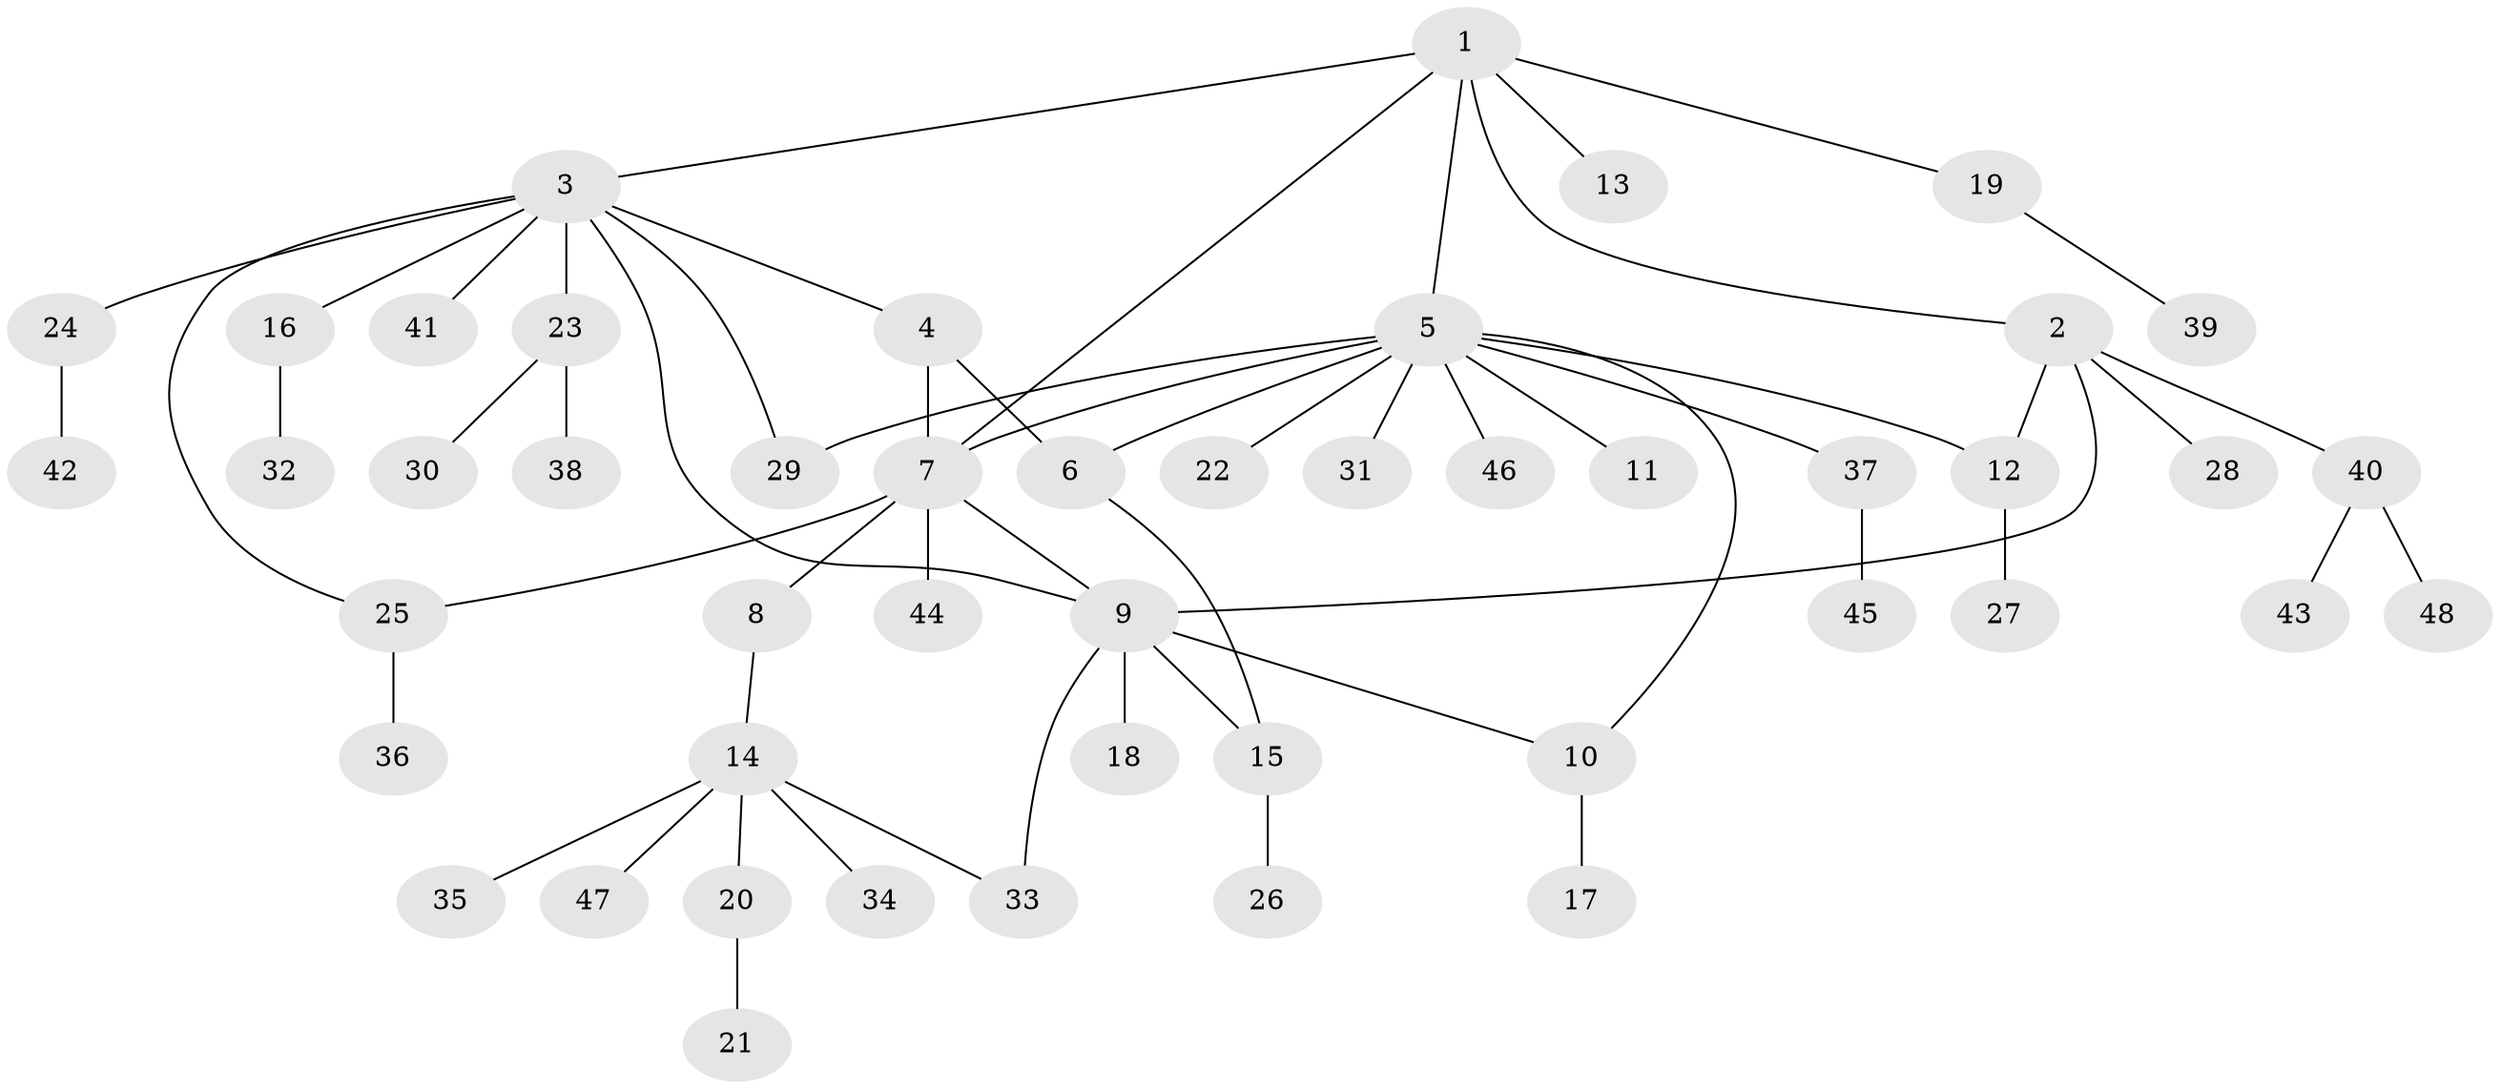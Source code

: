 // coarse degree distribution, {6: 0.06060606060606061, 10: 0.06060606060606061, 9: 0.030303030303030304, 4: 0.030303030303030304, 2: 0.30303030303030304, 1: 0.48484848484848486, 5: 0.030303030303030304}
// Generated by graph-tools (version 1.1) at 2025/24/03/03/25 07:24:09]
// undirected, 48 vertices, 58 edges
graph export_dot {
graph [start="1"]
  node [color=gray90,style=filled];
  1;
  2;
  3;
  4;
  5;
  6;
  7;
  8;
  9;
  10;
  11;
  12;
  13;
  14;
  15;
  16;
  17;
  18;
  19;
  20;
  21;
  22;
  23;
  24;
  25;
  26;
  27;
  28;
  29;
  30;
  31;
  32;
  33;
  34;
  35;
  36;
  37;
  38;
  39;
  40;
  41;
  42;
  43;
  44;
  45;
  46;
  47;
  48;
  1 -- 2;
  1 -- 3;
  1 -- 5;
  1 -- 7;
  1 -- 13;
  1 -- 19;
  2 -- 9;
  2 -- 12;
  2 -- 28;
  2 -- 40;
  3 -- 4;
  3 -- 9;
  3 -- 16;
  3 -- 23;
  3 -- 24;
  3 -- 25;
  3 -- 29;
  3 -- 41;
  4 -- 6;
  4 -- 7;
  5 -- 6;
  5 -- 7;
  5 -- 10;
  5 -- 11;
  5 -- 12;
  5 -- 22;
  5 -- 29;
  5 -- 31;
  5 -- 37;
  5 -- 46;
  6 -- 15;
  7 -- 8;
  7 -- 9;
  7 -- 25;
  7 -- 44;
  8 -- 14;
  9 -- 10;
  9 -- 15;
  9 -- 18;
  9 -- 33;
  10 -- 17;
  12 -- 27;
  14 -- 20;
  14 -- 33;
  14 -- 34;
  14 -- 35;
  14 -- 47;
  15 -- 26;
  16 -- 32;
  19 -- 39;
  20 -- 21;
  23 -- 30;
  23 -- 38;
  24 -- 42;
  25 -- 36;
  37 -- 45;
  40 -- 43;
  40 -- 48;
}
